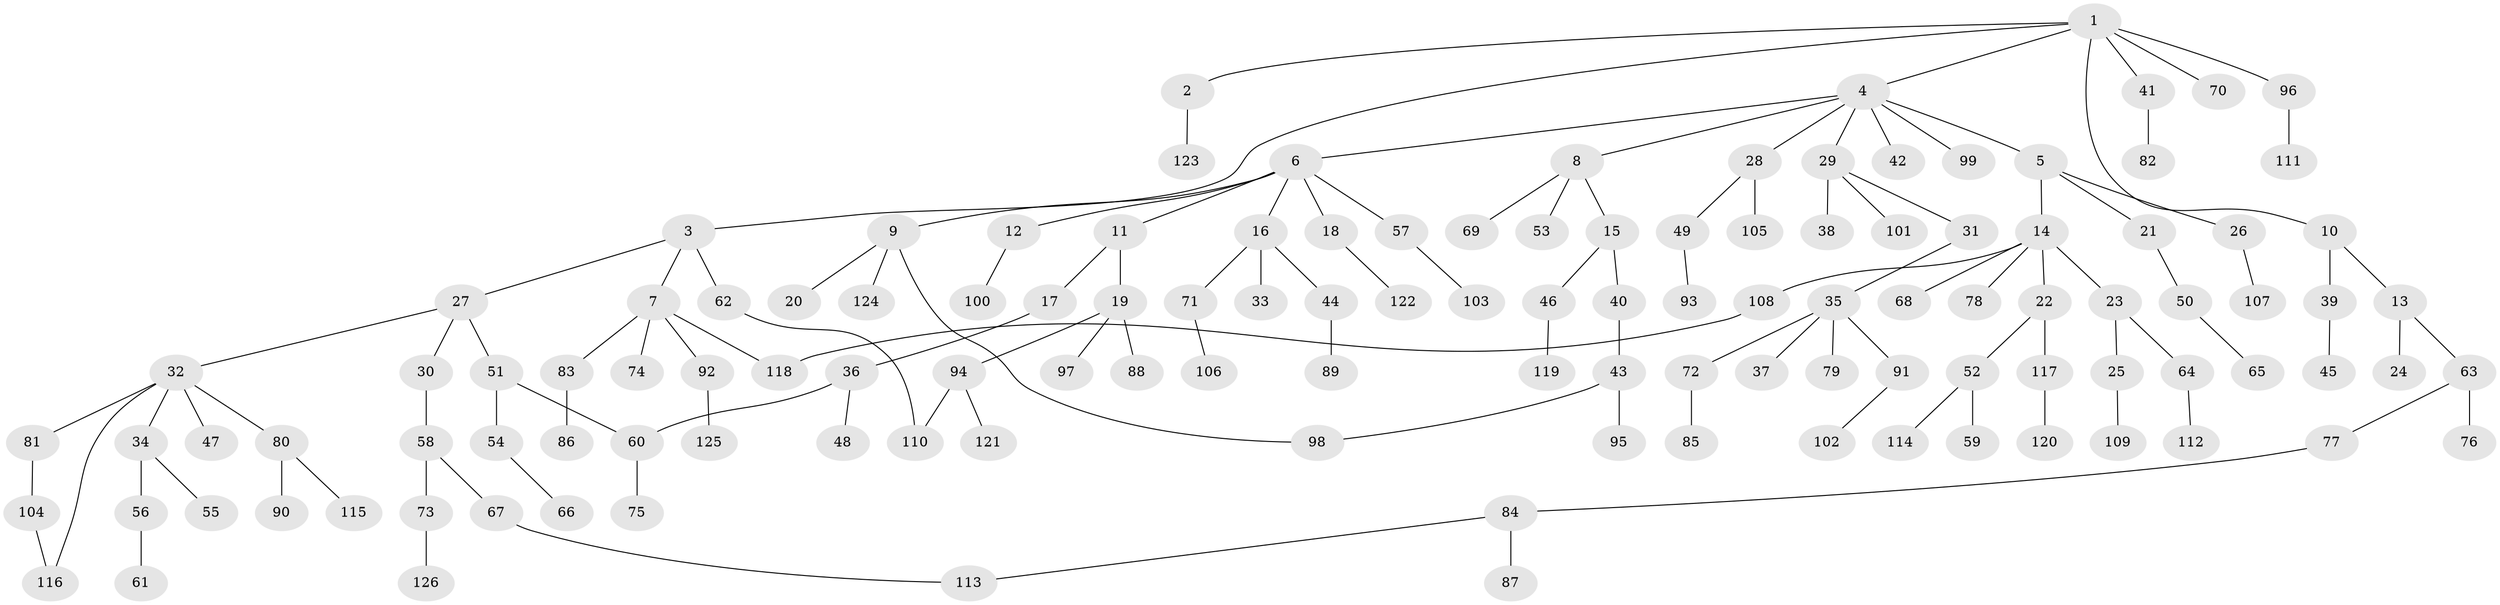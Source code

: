 // coarse degree distribution, {7: 0.02631578947368421, 3: 0.15789473684210525, 4: 0.06578947368421052, 2: 0.2894736842105263, 1: 0.42105263157894735, 5: 0.02631578947368421, 6: 0.013157894736842105}
// Generated by graph-tools (version 1.1) at 2025/36/03/04/25 23:36:02]
// undirected, 126 vertices, 131 edges
graph export_dot {
  node [color=gray90,style=filled];
  1;
  2;
  3;
  4;
  5;
  6;
  7;
  8;
  9;
  10;
  11;
  12;
  13;
  14;
  15;
  16;
  17;
  18;
  19;
  20;
  21;
  22;
  23;
  24;
  25;
  26;
  27;
  28;
  29;
  30;
  31;
  32;
  33;
  34;
  35;
  36;
  37;
  38;
  39;
  40;
  41;
  42;
  43;
  44;
  45;
  46;
  47;
  48;
  49;
  50;
  51;
  52;
  53;
  54;
  55;
  56;
  57;
  58;
  59;
  60;
  61;
  62;
  63;
  64;
  65;
  66;
  67;
  68;
  69;
  70;
  71;
  72;
  73;
  74;
  75;
  76;
  77;
  78;
  79;
  80;
  81;
  82;
  83;
  84;
  85;
  86;
  87;
  88;
  89;
  90;
  91;
  92;
  93;
  94;
  95;
  96;
  97;
  98;
  99;
  100;
  101;
  102;
  103;
  104;
  105;
  106;
  107;
  108;
  109;
  110;
  111;
  112;
  113;
  114;
  115;
  116;
  117;
  118;
  119;
  120;
  121;
  122;
  123;
  124;
  125;
  126;
  1 -- 2;
  1 -- 3;
  1 -- 4;
  1 -- 10;
  1 -- 41;
  1 -- 70;
  1 -- 96;
  2 -- 123;
  3 -- 7;
  3 -- 27;
  3 -- 62;
  4 -- 5;
  4 -- 6;
  4 -- 8;
  4 -- 28;
  4 -- 29;
  4 -- 42;
  4 -- 99;
  5 -- 14;
  5 -- 21;
  5 -- 26;
  6 -- 9;
  6 -- 11;
  6 -- 12;
  6 -- 16;
  6 -- 18;
  6 -- 57;
  7 -- 74;
  7 -- 83;
  7 -- 92;
  7 -- 118;
  8 -- 15;
  8 -- 53;
  8 -- 69;
  9 -- 20;
  9 -- 98;
  9 -- 124;
  10 -- 13;
  10 -- 39;
  11 -- 17;
  11 -- 19;
  12 -- 100;
  13 -- 24;
  13 -- 63;
  14 -- 22;
  14 -- 23;
  14 -- 68;
  14 -- 78;
  14 -- 108;
  15 -- 40;
  15 -- 46;
  16 -- 33;
  16 -- 44;
  16 -- 71;
  17 -- 36;
  18 -- 122;
  19 -- 88;
  19 -- 94;
  19 -- 97;
  21 -- 50;
  22 -- 52;
  22 -- 117;
  23 -- 25;
  23 -- 64;
  25 -- 109;
  26 -- 107;
  27 -- 30;
  27 -- 32;
  27 -- 51;
  28 -- 49;
  28 -- 105;
  29 -- 31;
  29 -- 38;
  29 -- 101;
  30 -- 58;
  31 -- 35;
  32 -- 34;
  32 -- 47;
  32 -- 80;
  32 -- 81;
  32 -- 116;
  34 -- 55;
  34 -- 56;
  35 -- 37;
  35 -- 72;
  35 -- 79;
  35 -- 91;
  36 -- 48;
  36 -- 60;
  39 -- 45;
  40 -- 43;
  41 -- 82;
  43 -- 95;
  43 -- 98;
  44 -- 89;
  46 -- 119;
  49 -- 93;
  50 -- 65;
  51 -- 54;
  51 -- 60;
  52 -- 59;
  52 -- 114;
  54 -- 66;
  56 -- 61;
  57 -- 103;
  58 -- 67;
  58 -- 73;
  60 -- 75;
  62 -- 110;
  63 -- 76;
  63 -- 77;
  64 -- 112;
  67 -- 113;
  71 -- 106;
  72 -- 85;
  73 -- 126;
  77 -- 84;
  80 -- 90;
  80 -- 115;
  81 -- 104;
  83 -- 86;
  84 -- 87;
  84 -- 113;
  91 -- 102;
  92 -- 125;
  94 -- 121;
  94 -- 110;
  96 -- 111;
  104 -- 116;
  108 -- 118;
  117 -- 120;
}
